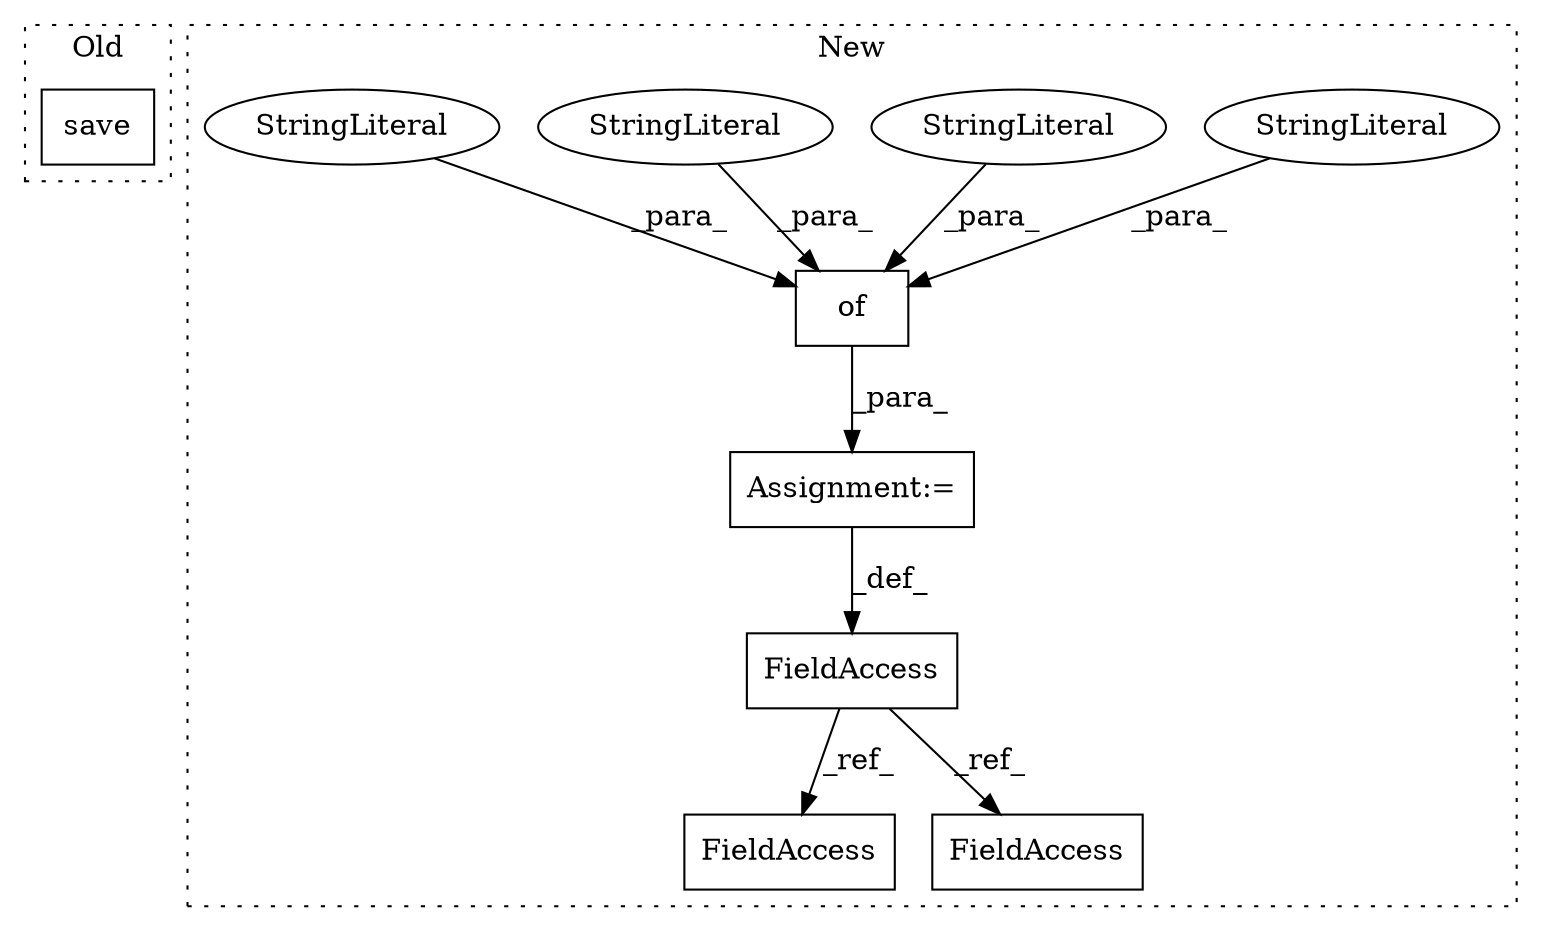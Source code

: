 digraph G {
subgraph cluster0 {
1 [label="save" a="32" s="2974,3015" l="5,1" shape="box"];
label = "Old";
style="dotted";
}
subgraph cluster1 {
2 [label="of" a="32" s="2158,2222" l="3,1" shape="box"];
3 [label="StringLiteral" a="45" s="2171" l="4" shape="ellipse"];
4 [label="Assignment:=" a="7" s="2153" l="1" shape="box"];
5 [label="StringLiteral" a="45" s="2163" l="3" shape="ellipse"];
6 [label="StringLiteral" a="45" s="2192" l="3" shape="ellipse"];
7 [label="StringLiteral" a="45" s="2218" l="4" shape="ellipse"];
8 [label="FieldAccess" a="22" s="2148" l="5" shape="box"];
9 [label="FieldAccess" a="22" s="2740" l="5" shape="box"];
10 [label="FieldAccess" a="22" s="2728" l="5" shape="box"];
label = "New";
style="dotted";
}
2 -> 4 [label="_para_"];
3 -> 2 [label="_para_"];
4 -> 8 [label="_def_"];
5 -> 2 [label="_para_"];
6 -> 2 [label="_para_"];
7 -> 2 [label="_para_"];
8 -> 10 [label="_ref_"];
8 -> 9 [label="_ref_"];
}